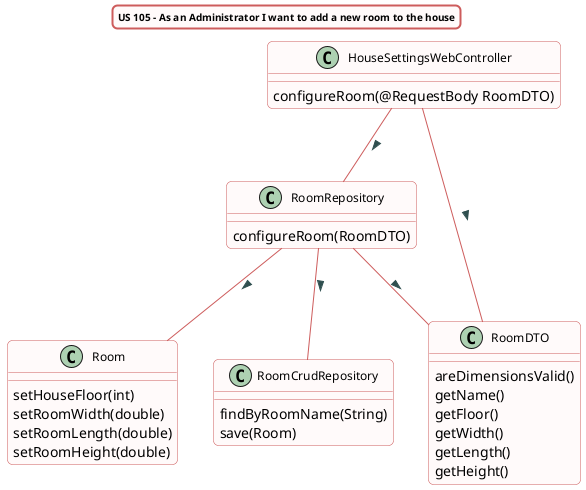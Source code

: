 @startuml

title US 105 - As an Administrator I want to add a new room to the house
skinparam titleBorderRoundCorner 10
skinparam titleBorderThickness 2
skinparam titleBorderColor indianred
skinparam titleBackgroundColor Snow
skinparam FontName quicksand
skinparam titleFontSize 10
skinparam roundcorner 10


skinparam class {
  BorderColor indianred
  BackgroundColor indianred
  BackgroundColor Snow
   roundcorner 10
   ArrowFontName Verdana
   ArrowColor indianred
   ArrowFontColor darkslategrey
   FontSize 12
}

class HouseSettingsWebController
class RoomRepository
class Room
class RoomCrudRepository

HouseSettingsWebController -- RoomRepository: >
HouseSettingsWebController -- RoomDTO: >
RoomRepository -- RoomDTO : >
RoomRepository -- RoomCrudRepository : >
RoomRepository -- Room : >



class HouseSettingsWebController {
configureRoom(@RequestBody RoomDTO)
}

class RoomDTO {
areDimensionsValid()
getName()
getFloor()
getWidth()
getLength()
getHeight()
}

class Room{
setHouseFloor(int)
setRoomWidth(double)
setRoomLength(double)
setRoomHeight(double)
}

class RoomRepository {
configureRoom(RoomDTO)
}


class RoomCrudRepository{
findByRoomName(String)
save(Room)
}

@enduml